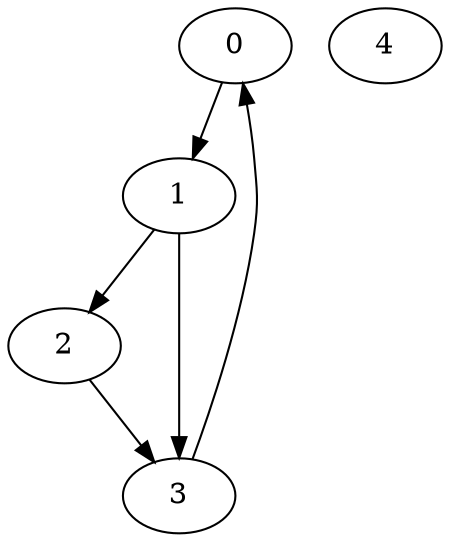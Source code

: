 digraph G {
	0;
	1;
	2;
	3;
	4;

	0 -> 1 [village=Stuttgart; name=Town_Hall_Square; heightLimit=3; weight=20; primaryType=sideStreet; secondaryType=none;];
	1 -> 2 [village=Stuttgart; name=On_the_Slope; heightLimit=3; weight=20; primaryType=sideStreet; secondaryType=none;];
	1 -> 3 [village=Stuttgart; name=Vineyard_Street; heightLimit=3; weight=50; primaryType=mainStreet; secondaryType=none;];
	2 -> 3 [village=Stuttgart; name=Post_Road; heightLimit=3; weight=20; primaryType=sideStreet; secondaryType=none;];
	3 -> 0 [village=Stuttgart; name=Garden_Way; heightLimit=3; weight=20; primaryType=sideStreet; secondaryType=none;];

}